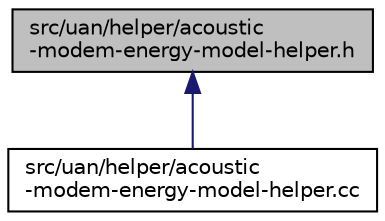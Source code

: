 digraph "src/uan/helper/acoustic-modem-energy-model-helper.h"
{
 // LATEX_PDF_SIZE
  edge [fontname="Helvetica",fontsize="10",labelfontname="Helvetica",labelfontsize="10"];
  node [fontname="Helvetica",fontsize="10",shape=record];
  Node1 [label="src/uan/helper/acoustic\l-modem-energy-model-helper.h",height=0.2,width=0.4,color="black", fillcolor="grey75", style="filled", fontcolor="black",tooltip=" "];
  Node1 -> Node2 [dir="back",color="midnightblue",fontsize="10",style="solid",fontname="Helvetica"];
  Node2 [label="src/uan/helper/acoustic\l-modem-energy-model-helper.cc",height=0.2,width=0.4,color="black", fillcolor="white", style="filled",URL="$acoustic-modem-energy-model-helper_8cc.html",tooltip=" "];
}
